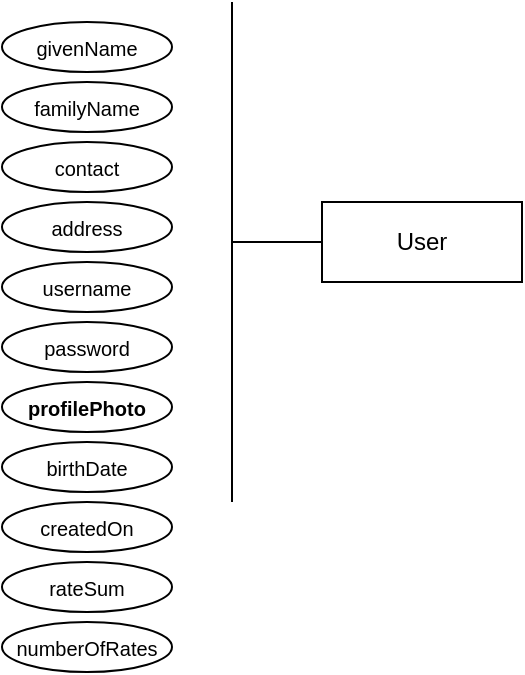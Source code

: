 <mxfile version="14.0.0" type="github"><diagram id="SOjFdy0Izhd8uLRKIr79" name="Page-1"><mxGraphModel dx="865" dy="483" grid="1" gridSize="10" guides="1" tooltips="1" connect="1" arrows="1" fold="1" page="1" pageScale="1" pageWidth="827" pageHeight="1169" math="0" shadow="0"><root><mxCell id="0"/><mxCell id="1" parent="0"/><mxCell id="YENUr4DXyd0G2JzPTikZ-4" value="" style="line;strokeWidth=1;rotatable=0;dashed=0;labelPosition=right;align=left;verticalAlign=middle;spacingTop=0;spacingLeft=6;points=[];portConstraint=eastwest;direction=south;" vertex="1" parent="1"><mxGeometry x="310" y="180" width="10" height="250" as="geometry"/></mxCell><mxCell id="YENUr4DXyd0G2JzPTikZ-6" value="" style="group" vertex="1" connectable="0" parent="1"><mxGeometry x="315" y="280" width="145" height="40" as="geometry"/></mxCell><mxCell id="YENUr4DXyd0G2JzPTikZ-1" value="User" style="whiteSpace=wrap;html=1;align=center;" vertex="1" parent="YENUr4DXyd0G2JzPTikZ-6"><mxGeometry x="45" width="100" height="40" as="geometry"/></mxCell><mxCell id="YENUr4DXyd0G2JzPTikZ-3" value="" style="line;strokeWidth=1;rotatable=0;dashed=0;labelPosition=right;align=left;verticalAlign=middle;spacingTop=0;spacingLeft=6;points=[];portConstraint=eastwest;" vertex="1" parent="YENUr4DXyd0G2JzPTikZ-6"><mxGeometry y="15" width="45" height="10" as="geometry"/></mxCell><mxCell id="YENUr4DXyd0G2JzPTikZ-7" value="&lt;font style=&quot;font-size: 10px&quot;&gt;givenName&lt;/font&gt;" style="ellipse;whiteSpace=wrap;html=1;align=center;" vertex="1" parent="1"><mxGeometry x="200" y="190" width="85" height="25" as="geometry"/></mxCell><mxCell id="YENUr4DXyd0G2JzPTikZ-8" value="&lt;font style=&quot;font-size: 10px&quot;&gt;familyName&lt;/font&gt;" style="ellipse;whiteSpace=wrap;html=1;align=center;" vertex="1" parent="1"><mxGeometry x="200" y="220" width="85" height="25" as="geometry"/></mxCell><mxCell id="YENUr4DXyd0G2JzPTikZ-9" value="&lt;font style=&quot;font-size: 10px&quot;&gt;contact&lt;/font&gt;" style="ellipse;whiteSpace=wrap;html=1;align=center;" vertex="1" parent="1"><mxGeometry x="200" y="250" width="85" height="25" as="geometry"/></mxCell><mxCell id="YENUr4DXyd0G2JzPTikZ-10" value="&lt;font style=&quot;font-size: 10px&quot;&gt;address&lt;/font&gt;" style="ellipse;whiteSpace=wrap;html=1;align=center;" vertex="1" parent="1"><mxGeometry x="200" y="280" width="85" height="25" as="geometry"/></mxCell><mxCell id="YENUr4DXyd0G2JzPTikZ-11" value="&lt;font style=&quot;font-size: 10px&quot;&gt;username&lt;/font&gt;" style="ellipse;whiteSpace=wrap;html=1;align=center;" vertex="1" parent="1"><mxGeometry x="200" y="310" width="85" height="25" as="geometry"/></mxCell><mxCell id="YENUr4DXyd0G2JzPTikZ-12" value="&lt;font style=&quot;font-size: 10px&quot;&gt;password&lt;/font&gt;" style="ellipse;whiteSpace=wrap;html=1;align=center;" vertex="1" parent="1"><mxGeometry x="200" y="340" width="85" height="25" as="geometry"/></mxCell><mxCell id="YENUr4DXyd0G2JzPTikZ-13" value="&lt;font style=&quot;font-size: 10px&quot;&gt;profilePhoto&lt;/font&gt;" style="ellipse;whiteSpace=wrap;html=1;align=center;fontStyle=1" vertex="1" parent="1"><mxGeometry x="200" y="370" width="85" height="25" as="geometry"/></mxCell><mxCell id="YENUr4DXyd0G2JzPTikZ-14" value="&lt;font style=&quot;font-size: 10px&quot;&gt;birthDate&lt;/font&gt;" style="ellipse;whiteSpace=wrap;html=1;align=center;" vertex="1" parent="1"><mxGeometry x="200" y="400" width="85" height="25" as="geometry"/></mxCell><mxCell id="YENUr4DXyd0G2JzPTikZ-15" value="&lt;font style=&quot;font-size: 10px&quot;&gt;createdOn&lt;/font&gt;" style="ellipse;whiteSpace=wrap;html=1;align=center;" vertex="1" parent="1"><mxGeometry x="200" y="430" width="85" height="25" as="geometry"/></mxCell><mxCell id="YENUr4DXyd0G2JzPTikZ-16" value="&lt;font style=&quot;font-size: 10px&quot;&gt;rateSum&lt;/font&gt;" style="ellipse;whiteSpace=wrap;html=1;align=center;" vertex="1" parent="1"><mxGeometry x="200" y="460" width="85" height="25" as="geometry"/></mxCell><mxCell id="YENUr4DXyd0G2JzPTikZ-17" value="&lt;font style=&quot;font-size: 10px&quot;&gt;numberOfRates&lt;/font&gt;" style="ellipse;whiteSpace=wrap;html=1;align=center;" vertex="1" parent="1"><mxGeometry x="200" y="490" width="85" height="25" as="geometry"/></mxCell></root></mxGraphModel></diagram></mxfile>